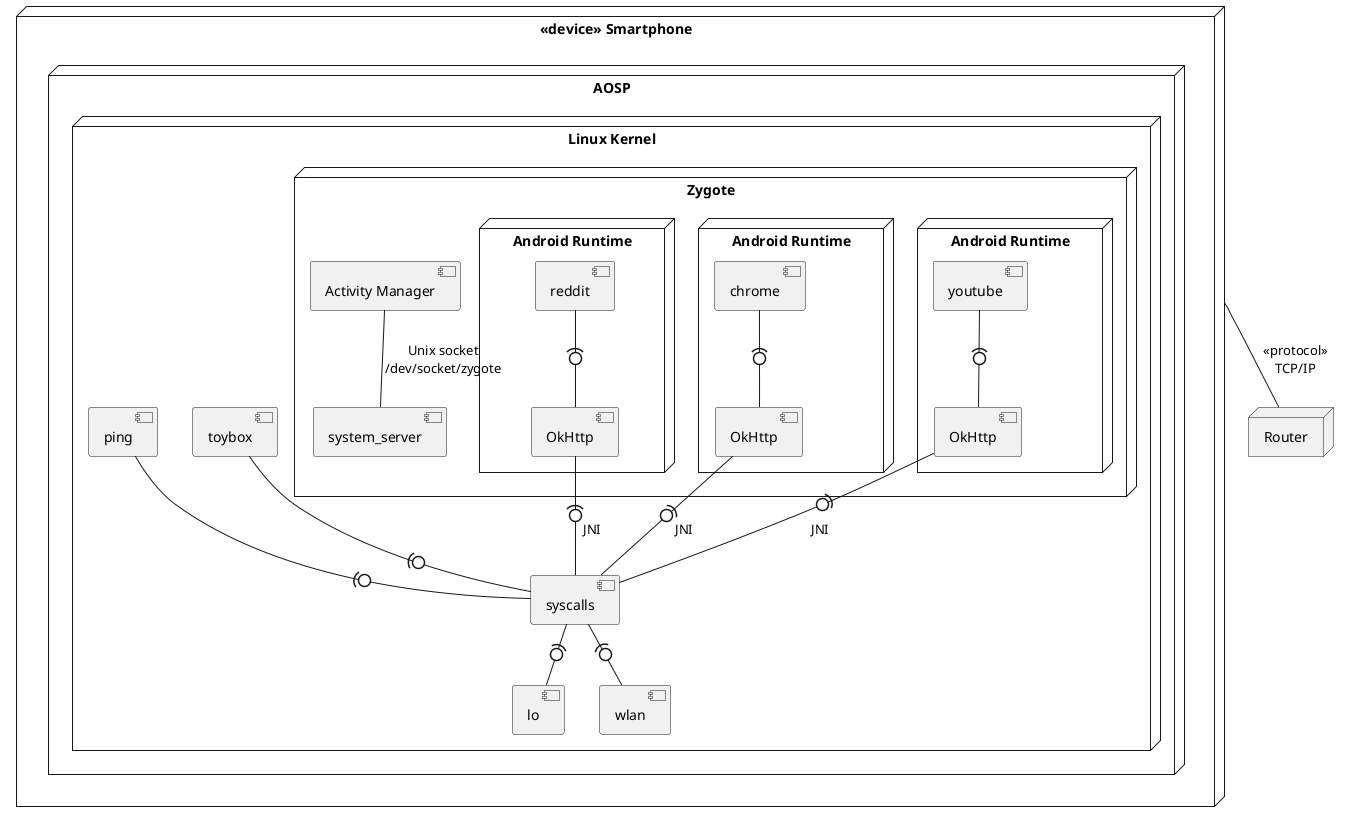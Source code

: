 @startuml
node "<<device>> Smartphone" as smartphone {
    node AOSP {
        node "Linux Kernel" {
            [toybox] as toybox_c
            [ping] as ping_c
            node "Zygote" as zygote_n {
                [system_server] as system_server_c
                [Activity Manager] as activity_manager_c
                node "Android Runtime" as art_n1 {
                    [reddit] as reddit_c
                    [OkHttp] as http_lib1
                }
                node "Android Runtime" as art_n2 {
                    [chrome] as chrome_c
                    [OkHttp] as http_lib2
                }
                node "Android Runtime" as art_n3 {
                    [youtube] as youtube_c
                    [OkHttp] as http_lib3
                }

            }

            [lo]
            [wlan]

            [syscalls]
        }
    }
}

activity_manager_c -- system_server_c : "Unix socket\n/dev/socket/zygote"

toybox_c -(0- syscalls
ping_c -(0- syscalls
reddit_c -(0- http_lib1
chrome_c -(0- http_lib2
youtube_c -(0- http_lib3

http_lib1 -(0- syscalls : JNI
http_lib2 -(0- syscalls : JNI
http_lib3 -(0- syscalls : JNI

syscalls -(0- lo
syscalls -(0- wlan

node Router as router {
}

smartphone -- router : "<<protocol>>\nTCP/IP"
@enduml
